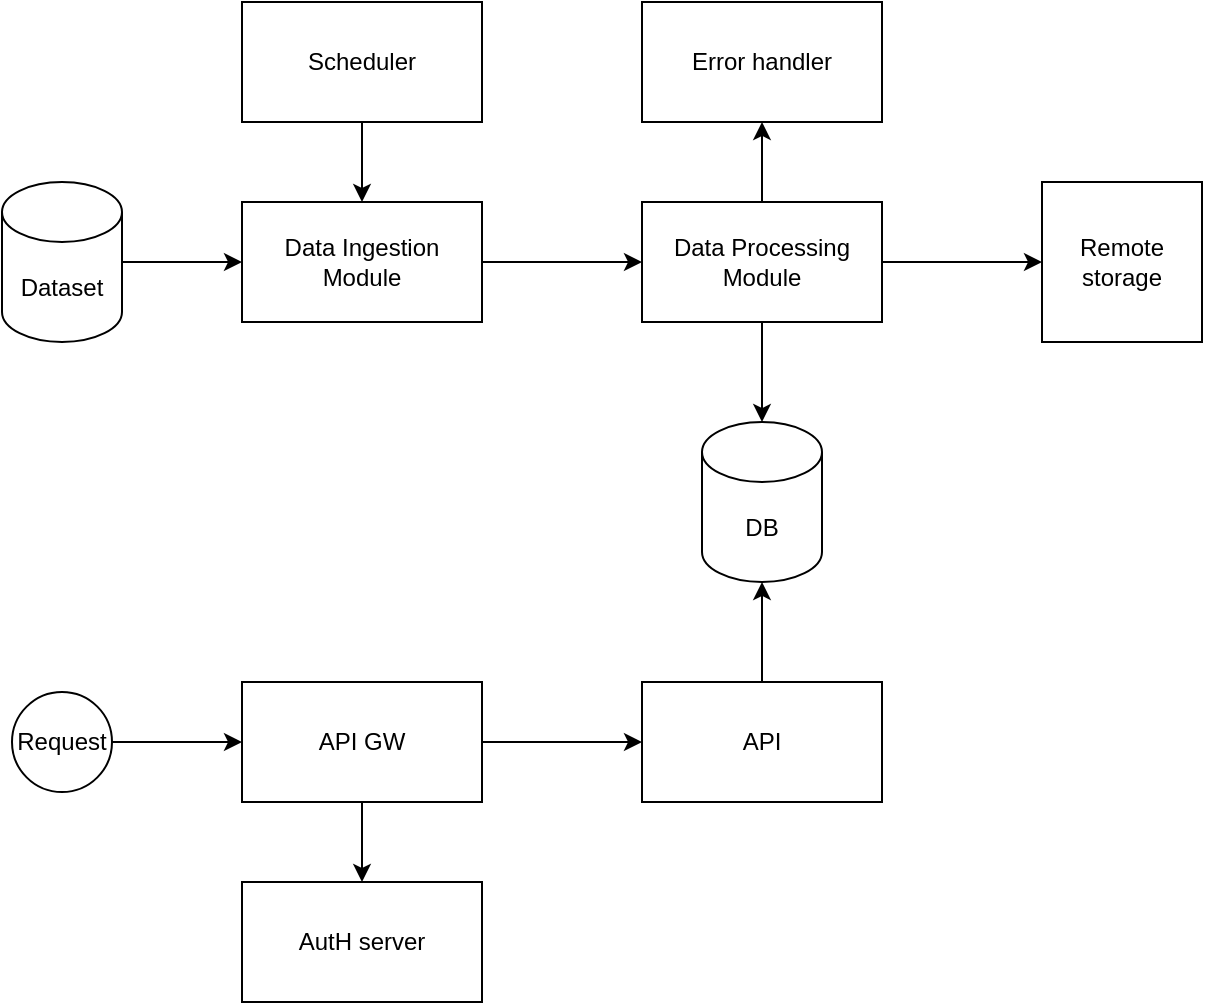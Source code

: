 <mxfile version="24.7.17">
  <diagram name="Page-1" id="pGjJPMyUl6Zpk15JPtQl">
    <mxGraphModel dx="1114" dy="733" grid="1" gridSize="10" guides="1" tooltips="1" connect="1" arrows="1" fold="1" page="1" pageScale="1" pageWidth="1169" pageHeight="827" math="0" shadow="0">
      <root>
        <mxCell id="0" />
        <mxCell id="1" parent="0" />
        <mxCell id="D0l0Ul3qYPsynRVEJv_Y-7" style="edgeStyle=orthogonalEdgeStyle;rounded=0;orthogonalLoop=1;jettySize=auto;html=1;" edge="1" parent="1" source="D0l0Ul3qYPsynRVEJv_Y-1" target="D0l0Ul3qYPsynRVEJv_Y-2">
          <mxGeometry relative="1" as="geometry" />
        </mxCell>
        <mxCell id="D0l0Ul3qYPsynRVEJv_Y-1" value="Dataset" style="shape=cylinder3;whiteSpace=wrap;html=1;boundedLbl=1;backgroundOutline=1;size=15;" vertex="1" parent="1">
          <mxGeometry x="40" y="130" width="60" height="80" as="geometry" />
        </mxCell>
        <mxCell id="D0l0Ul3qYPsynRVEJv_Y-9" style="edgeStyle=orthogonalEdgeStyle;rounded=0;orthogonalLoop=1;jettySize=auto;html=1;entryX=0;entryY=0.5;entryDx=0;entryDy=0;" edge="1" parent="1" source="D0l0Ul3qYPsynRVEJv_Y-2" target="D0l0Ul3qYPsynRVEJv_Y-5">
          <mxGeometry relative="1" as="geometry" />
        </mxCell>
        <mxCell id="D0l0Ul3qYPsynRVEJv_Y-2" value="Data Ingestion Module" style="rounded=0;whiteSpace=wrap;html=1;" vertex="1" parent="1">
          <mxGeometry x="160" y="140" width="120" height="60" as="geometry" />
        </mxCell>
        <mxCell id="D0l0Ul3qYPsynRVEJv_Y-8" style="edgeStyle=orthogonalEdgeStyle;rounded=0;orthogonalLoop=1;jettySize=auto;html=1;" edge="1" parent="1" source="D0l0Ul3qYPsynRVEJv_Y-4" target="D0l0Ul3qYPsynRVEJv_Y-2">
          <mxGeometry relative="1" as="geometry" />
        </mxCell>
        <mxCell id="D0l0Ul3qYPsynRVEJv_Y-4" value="Scheduler" style="rounded=0;whiteSpace=wrap;html=1;" vertex="1" parent="1">
          <mxGeometry x="160" y="40" width="120" height="60" as="geometry" />
        </mxCell>
        <mxCell id="D0l0Ul3qYPsynRVEJv_Y-15" style="edgeStyle=orthogonalEdgeStyle;rounded=0;orthogonalLoop=1;jettySize=auto;html=1;entryX=0;entryY=0.5;entryDx=0;entryDy=0;" edge="1" parent="1" source="D0l0Ul3qYPsynRVEJv_Y-5" target="D0l0Ul3qYPsynRVEJv_Y-14">
          <mxGeometry relative="1" as="geometry" />
        </mxCell>
        <mxCell id="D0l0Ul3qYPsynRVEJv_Y-26" style="edgeStyle=orthogonalEdgeStyle;rounded=0;orthogonalLoop=1;jettySize=auto;html=1;entryX=0.5;entryY=1;entryDx=0;entryDy=0;" edge="1" parent="1" source="D0l0Ul3qYPsynRVEJv_Y-5" target="D0l0Ul3qYPsynRVEJv_Y-24">
          <mxGeometry relative="1" as="geometry" />
        </mxCell>
        <mxCell id="D0l0Ul3qYPsynRVEJv_Y-5" value="Data Processing Module" style="rounded=0;whiteSpace=wrap;html=1;" vertex="1" parent="1">
          <mxGeometry x="360" y="140" width="120" height="60" as="geometry" />
        </mxCell>
        <mxCell id="D0l0Ul3qYPsynRVEJv_Y-6" value="DB" style="shape=cylinder3;whiteSpace=wrap;html=1;boundedLbl=1;backgroundOutline=1;size=15;" vertex="1" parent="1">
          <mxGeometry x="390" y="250" width="60" height="80" as="geometry" />
        </mxCell>
        <mxCell id="D0l0Ul3qYPsynRVEJv_Y-10" style="edgeStyle=orthogonalEdgeStyle;rounded=0;orthogonalLoop=1;jettySize=auto;html=1;entryX=0.5;entryY=0;entryDx=0;entryDy=0;entryPerimeter=0;" edge="1" parent="1" source="D0l0Ul3qYPsynRVEJv_Y-5" target="D0l0Ul3qYPsynRVEJv_Y-6">
          <mxGeometry relative="1" as="geometry" />
        </mxCell>
        <mxCell id="D0l0Ul3qYPsynRVEJv_Y-14" value="Remote storage" style="whiteSpace=wrap;html=1;aspect=fixed;" vertex="1" parent="1">
          <mxGeometry x="560" y="130" width="80" height="80" as="geometry" />
        </mxCell>
        <mxCell id="D0l0Ul3qYPsynRVEJv_Y-20" style="edgeStyle=orthogonalEdgeStyle;rounded=0;orthogonalLoop=1;jettySize=auto;html=1;exitX=1;exitY=0.5;exitDx=0;exitDy=0;entryX=0;entryY=0.5;entryDx=0;entryDy=0;" edge="1" parent="1" source="D0l0Ul3qYPsynRVEJv_Y-16" target="D0l0Ul3qYPsynRVEJv_Y-17">
          <mxGeometry relative="1" as="geometry" />
        </mxCell>
        <mxCell id="D0l0Ul3qYPsynRVEJv_Y-23" style="edgeStyle=orthogonalEdgeStyle;rounded=0;orthogonalLoop=1;jettySize=auto;html=1;exitX=0.5;exitY=1;exitDx=0;exitDy=0;entryX=0.5;entryY=0;entryDx=0;entryDy=0;" edge="1" parent="1" source="D0l0Ul3qYPsynRVEJv_Y-16" target="D0l0Ul3qYPsynRVEJv_Y-22">
          <mxGeometry relative="1" as="geometry" />
        </mxCell>
        <mxCell id="D0l0Ul3qYPsynRVEJv_Y-16" value="API GW" style="rounded=0;whiteSpace=wrap;html=1;" vertex="1" parent="1">
          <mxGeometry x="160" y="380" width="120" height="60" as="geometry" />
        </mxCell>
        <mxCell id="D0l0Ul3qYPsynRVEJv_Y-17" value="API" style="rounded=0;whiteSpace=wrap;html=1;" vertex="1" parent="1">
          <mxGeometry x="360" y="380" width="120" height="60" as="geometry" />
        </mxCell>
        <mxCell id="D0l0Ul3qYPsynRVEJv_Y-19" style="edgeStyle=orthogonalEdgeStyle;rounded=0;orthogonalLoop=1;jettySize=auto;html=1;entryX=0;entryY=0.5;entryDx=0;entryDy=0;" edge="1" parent="1" source="D0l0Ul3qYPsynRVEJv_Y-18" target="D0l0Ul3qYPsynRVEJv_Y-16">
          <mxGeometry relative="1" as="geometry" />
        </mxCell>
        <mxCell id="D0l0Ul3qYPsynRVEJv_Y-18" value="Request" style="ellipse;whiteSpace=wrap;html=1;aspect=fixed;" vertex="1" parent="1">
          <mxGeometry x="45" y="385" width="50" height="50" as="geometry" />
        </mxCell>
        <mxCell id="D0l0Ul3qYPsynRVEJv_Y-21" style="edgeStyle=orthogonalEdgeStyle;rounded=0;orthogonalLoop=1;jettySize=auto;html=1;entryX=0.5;entryY=1;entryDx=0;entryDy=0;entryPerimeter=0;" edge="1" parent="1" source="D0l0Ul3qYPsynRVEJv_Y-17" target="D0l0Ul3qYPsynRVEJv_Y-6">
          <mxGeometry relative="1" as="geometry" />
        </mxCell>
        <mxCell id="D0l0Ul3qYPsynRVEJv_Y-22" value="AutH server" style="rounded=0;whiteSpace=wrap;html=1;" vertex="1" parent="1">
          <mxGeometry x="160" y="480" width="120" height="60" as="geometry" />
        </mxCell>
        <mxCell id="D0l0Ul3qYPsynRVEJv_Y-24" value="Error handler" style="rounded=0;whiteSpace=wrap;html=1;" vertex="1" parent="1">
          <mxGeometry x="360" y="40" width="120" height="60" as="geometry" />
        </mxCell>
      </root>
    </mxGraphModel>
  </diagram>
</mxfile>
